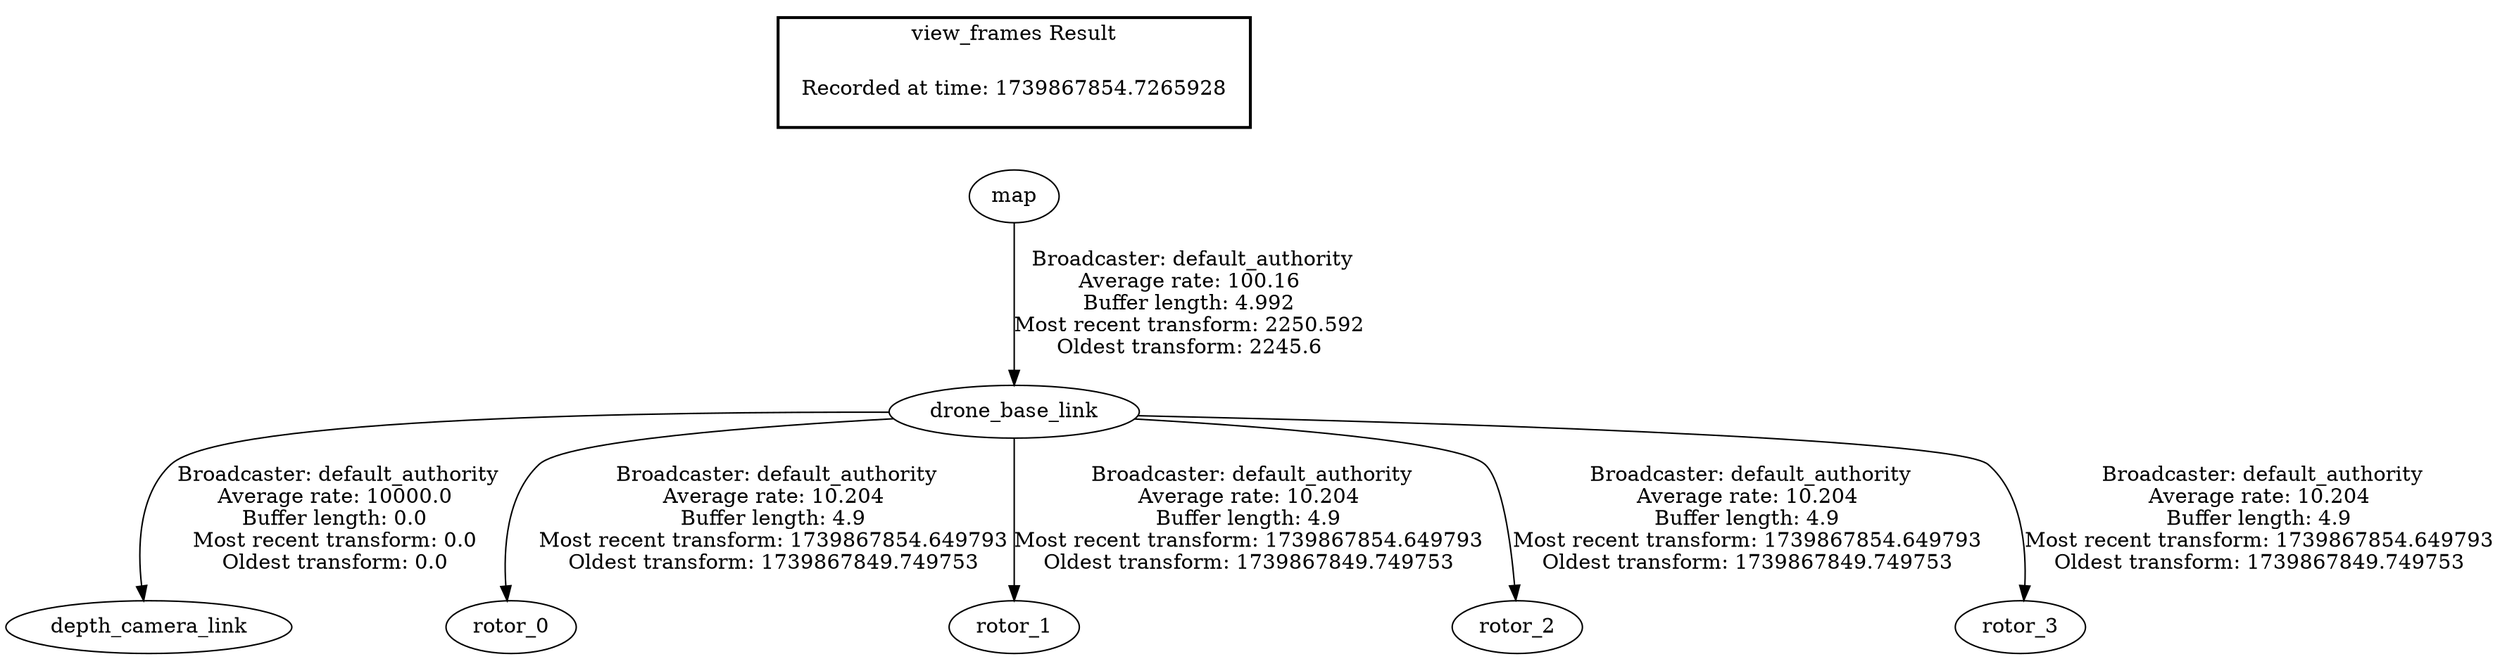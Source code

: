 digraph G {
"map" -> "drone_base_link"[label=" Broadcaster: default_authority\nAverage rate: 100.16\nBuffer length: 4.992\nMost recent transform: 2250.592\nOldest transform: 2245.6\n"];
"drone_base_link" -> "depth_camera_link"[label=" Broadcaster: default_authority\nAverage rate: 10000.0\nBuffer length: 0.0\nMost recent transform: 0.0\nOldest transform: 0.0\n"];
"drone_base_link" -> "rotor_0"[label=" Broadcaster: default_authority\nAverage rate: 10.204\nBuffer length: 4.9\nMost recent transform: 1739867854.649793\nOldest transform: 1739867849.749753\n"];
"drone_base_link" -> "rotor_1"[label=" Broadcaster: default_authority\nAverage rate: 10.204\nBuffer length: 4.9\nMost recent transform: 1739867854.649793\nOldest transform: 1739867849.749753\n"];
"drone_base_link" -> "rotor_2"[label=" Broadcaster: default_authority\nAverage rate: 10.204\nBuffer length: 4.9\nMost recent transform: 1739867854.649793\nOldest transform: 1739867849.749753\n"];
"drone_base_link" -> "rotor_3"[label=" Broadcaster: default_authority\nAverage rate: 10.204\nBuffer length: 4.9\nMost recent transform: 1739867854.649793\nOldest transform: 1739867849.749753\n"];
edge [style=invis];
 subgraph cluster_legend { style=bold; color=black; label ="view_frames Result";
"Recorded at time: 1739867854.7265928"[ shape=plaintext ] ;
}->"map";
}